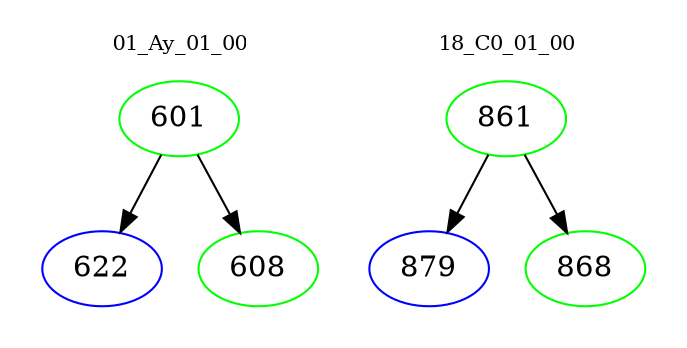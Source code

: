 digraph{
subgraph cluster_0 {
color = white
label = "01_Ay_01_00";
fontsize=10;
T0_601 [label="601", color="green"]
T0_601 -> T0_622 [color="black"]
T0_622 [label="622", color="blue"]
T0_601 -> T0_608 [color="black"]
T0_608 [label="608", color="green"]
}
subgraph cluster_1 {
color = white
label = "18_C0_01_00";
fontsize=10;
T1_861 [label="861", color="green"]
T1_861 -> T1_879 [color="black"]
T1_879 [label="879", color="blue"]
T1_861 -> T1_868 [color="black"]
T1_868 [label="868", color="green"]
}
}

